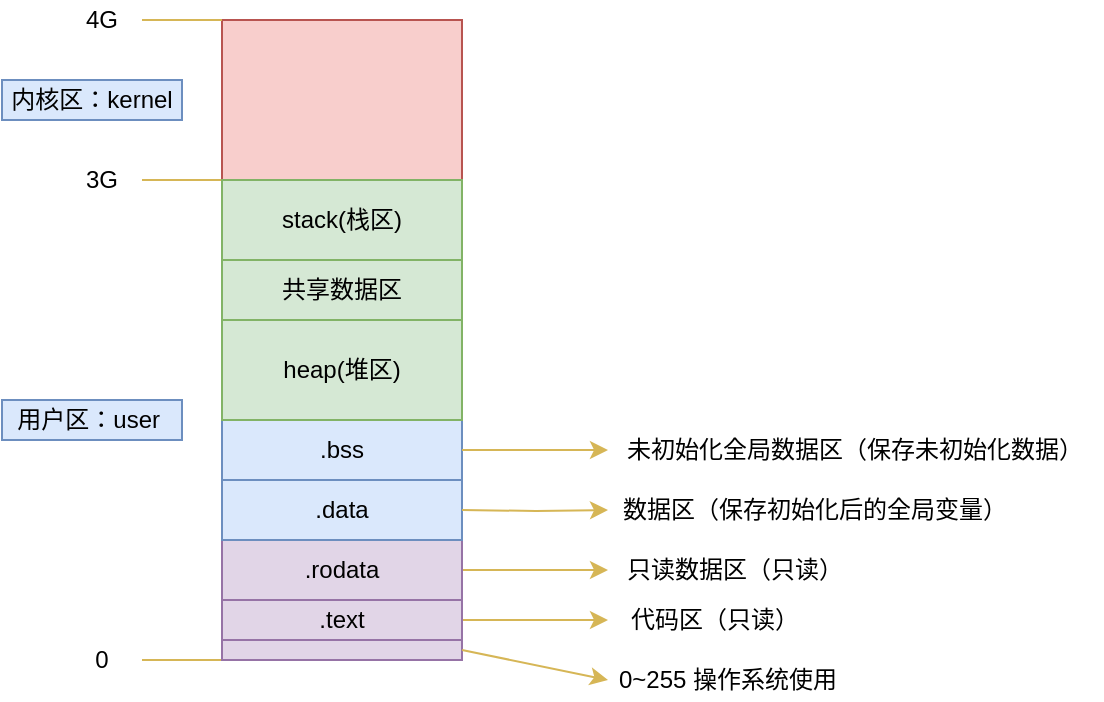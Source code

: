 <mxfile version="12.4.2" type="device" pages="1"><diagram id="_T-xTo1iMWMYpldAdmQB" name="Page-1"><mxGraphModel dx="946" dy="595" grid="1" gridSize="10" guides="1" tooltips="1" connect="1" arrows="1" fold="1" page="1" pageScale="1" pageWidth="827" pageHeight="1169" math="0" shadow="0"><root><mxCell id="0"/><mxCell id="1" parent="0"/><mxCell id="zgMo2pGVbKir34nPxb2e-49" value="" style="rounded=0;whiteSpace=wrap;html=1;fillColor=#f8cecc;strokeColor=#b85450;" vertex="1" parent="1"><mxGeometry x="160" y="40" width="120" height="80" as="geometry"/></mxCell><mxCell id="zgMo2pGVbKir34nPxb2e-52" value="" style="rounded=0;whiteSpace=wrap;html=1;" vertex="1" parent="1"><mxGeometry x="160" y="120" width="120" height="240" as="geometry"/></mxCell><mxCell id="zgMo2pGVbKir34nPxb2e-57" value="内核区：kernel" style="text;html=1;strokeColor=#6c8ebf;fillColor=#dae8fc;align=center;verticalAlign=middle;whiteSpace=wrap;rounded=0;" vertex="1" parent="1"><mxGeometry x="50" y="70" width="90" height="20" as="geometry"/></mxCell><mxCell id="zgMo2pGVbKir34nPxb2e-58" value="" style="endArrow=none;html=1;entryX=0;entryY=0;entryDx=0;entryDy=0;fillColor=#fff2cc;strokeColor=#d6b656;" edge="1" parent="1" source="zgMo2pGVbKir34nPxb2e-53" target="zgMo2pGVbKir34nPxb2e-49"><mxGeometry width="50" height="50" relative="1" as="geometry"><mxPoint x="40" y="40" as="sourcePoint"/><mxPoint x="150" y="50" as="targetPoint"/></mxGeometry></mxCell><mxCell id="zgMo2pGVbKir34nPxb2e-59" value="" style="endArrow=none;html=1;entryX=0;entryY=0;entryDx=0;entryDy=0;fillColor=#fff2cc;strokeColor=#d6b656;" edge="1" parent="1" source="zgMo2pGVbKir34nPxb2e-56"><mxGeometry width="50" height="50" relative="1" as="geometry"><mxPoint x="40" y="120" as="sourcePoint"/><mxPoint x="160" y="120" as="targetPoint"/></mxGeometry></mxCell><mxCell id="zgMo2pGVbKir34nPxb2e-53" value="4G" style="text;html=1;strokeColor=none;fillColor=none;align=center;verticalAlign=middle;whiteSpace=wrap;rounded=0;" vertex="1" parent="1"><mxGeometry x="80" y="30" width="40" height="20" as="geometry"/></mxCell><mxCell id="zgMo2pGVbKir34nPxb2e-56" value="3G" style="text;html=1;strokeColor=none;fillColor=none;align=center;verticalAlign=middle;whiteSpace=wrap;rounded=0;" vertex="1" parent="1"><mxGeometry x="80" y="110" width="40" height="20" as="geometry"/></mxCell><mxCell id="zgMo2pGVbKir34nPxb2e-65" value="" style="endArrow=none;html=1;entryX=0;entryY=0;entryDx=0;entryDy=0;fillColor=#fff2cc;strokeColor=#d6b656;" edge="1" parent="1" source="zgMo2pGVbKir34nPxb2e-66"><mxGeometry width="50" height="50" relative="1" as="geometry"><mxPoint x="40" y="360" as="sourcePoint"/><mxPoint x="160" y="360" as="targetPoint"/></mxGeometry></mxCell><mxCell id="zgMo2pGVbKir34nPxb2e-66" value="0" style="text;html=1;strokeColor=none;fillColor=none;align=center;verticalAlign=middle;whiteSpace=wrap;rounded=0;" vertex="1" parent="1"><mxGeometry x="80" y="350" width="40" height="20" as="geometry"/></mxCell><mxCell id="zgMo2pGVbKir34nPxb2e-67" value="用户区：user&amp;nbsp;" style="text;html=1;strokeColor=#6c8ebf;fillColor=#dae8fc;align=center;verticalAlign=middle;whiteSpace=wrap;rounded=0;" vertex="1" parent="1"><mxGeometry x="50" y="230" width="90" height="20" as="geometry"/></mxCell><mxCell id="zgMo2pGVbKir34nPxb2e-70" value="" style="rounded=0;whiteSpace=wrap;html=1;fillColor=#e1d5e7;strokeColor=#9673a6;" vertex="1" parent="1"><mxGeometry x="160" y="350" width="120" height="10" as="geometry"/></mxCell><mxCell id="zgMo2pGVbKir34nPxb2e-71" value="0~255 操作系统使用" style="text;html=1;strokeColor=none;fillColor=none;align=center;verticalAlign=middle;whiteSpace=wrap;rounded=0;" vertex="1" parent="1"><mxGeometry x="353" y="360" width="120" height="20" as="geometry"/></mxCell><mxCell id="zgMo2pGVbKir34nPxb2e-74" value="" style="endArrow=classic;html=1;exitX=1;exitY=0.5;exitDx=0;exitDy=0;entryX=0;entryY=0.5;entryDx=0;entryDy=0;fillColor=#fff2cc;strokeColor=#d6b656;" edge="1" parent="1" source="zgMo2pGVbKir34nPxb2e-70" target="zgMo2pGVbKir34nPxb2e-71"><mxGeometry width="50" height="50" relative="1" as="geometry"><mxPoint x="470" y="330" as="sourcePoint"/><mxPoint x="520" y="280" as="targetPoint"/></mxGeometry></mxCell><mxCell id="zgMo2pGVbKir34nPxb2e-82" style="edgeStyle=orthogonalEdgeStyle;rounded=0;orthogonalLoop=1;jettySize=auto;html=1;entryX=0;entryY=0.5;entryDx=0;entryDy=0;fillColor=#fff2cc;strokeColor=#d6b656;" edge="1" parent="1" source="zgMo2pGVbKir34nPxb2e-76" target="zgMo2pGVbKir34nPxb2e-77"><mxGeometry relative="1" as="geometry"/></mxCell><mxCell id="zgMo2pGVbKir34nPxb2e-76" value=".text" style="rounded=0;whiteSpace=wrap;html=1;fillColor=#e1d5e7;strokeColor=#9673a6;" vertex="1" parent="1"><mxGeometry x="160" y="330" width="120" height="20" as="geometry"/></mxCell><mxCell id="zgMo2pGVbKir34nPxb2e-77" value="代码区（只读）" style="text;html=1;strokeColor=none;fillColor=none;align=center;verticalAlign=middle;whiteSpace=wrap;rounded=0;" vertex="1" parent="1"><mxGeometry x="353" y="330" width="107" height="20" as="geometry"/></mxCell><mxCell id="zgMo2pGVbKir34nPxb2e-81" style="edgeStyle=orthogonalEdgeStyle;rounded=0;orthogonalLoop=1;jettySize=auto;html=1;fillColor=#fff2cc;strokeColor=#d6b656;" edge="1" parent="1" source="zgMo2pGVbKir34nPxb2e-79" target="zgMo2pGVbKir34nPxb2e-80"><mxGeometry relative="1" as="geometry"/></mxCell><mxCell id="zgMo2pGVbKir34nPxb2e-79" value=".rodata" style="rounded=0;whiteSpace=wrap;html=1;fillColor=#e1d5e7;strokeColor=#9673a6;" vertex="1" parent="1"><mxGeometry x="160" y="300" width="120" height="30" as="geometry"/></mxCell><mxCell id="zgMo2pGVbKir34nPxb2e-80" value="只读数据区（只读）" style="text;html=1;strokeColor=none;fillColor=none;align=center;verticalAlign=middle;whiteSpace=wrap;rounded=0;" vertex="1" parent="1"><mxGeometry x="353" y="305" width="127" height="20" as="geometry"/></mxCell><mxCell id="zgMo2pGVbKir34nPxb2e-85" value=".data" style="rounded=0;whiteSpace=wrap;html=1;fillColor=#dae8fc;strokeColor=#6c8ebf;" vertex="1" parent="1"><mxGeometry x="160" y="270" width="120" height="30" as="geometry"/></mxCell><mxCell id="zgMo2pGVbKir34nPxb2e-86" style="edgeStyle=orthogonalEdgeStyle;rounded=0;orthogonalLoop=1;jettySize=auto;html=1;fillColor=#fff2cc;strokeColor=#d6b656;" edge="1" parent="1" target="zgMo2pGVbKir34nPxb2e-87"><mxGeometry relative="1" as="geometry"><mxPoint x="280" y="285" as="sourcePoint"/></mxGeometry></mxCell><mxCell id="zgMo2pGVbKir34nPxb2e-87" value="数据区（保存初始化后的全局变量）" style="text;html=1;strokeColor=none;fillColor=none;align=center;verticalAlign=middle;whiteSpace=wrap;rounded=0;" vertex="1" parent="1"><mxGeometry x="353" y="275" width="207" height="20" as="geometry"/></mxCell><mxCell id="zgMo2pGVbKir34nPxb2e-88" value=".bss" style="rounded=0;whiteSpace=wrap;html=1;fillColor=#dae8fc;strokeColor=#6c8ebf;" vertex="1" parent="1"><mxGeometry x="160" y="240" width="120" height="30" as="geometry"/></mxCell><mxCell id="zgMo2pGVbKir34nPxb2e-89" style="edgeStyle=orthogonalEdgeStyle;rounded=0;orthogonalLoop=1;jettySize=auto;html=1;exitX=1;exitY=0.5;exitDx=0;exitDy=0;fillColor=#fff2cc;strokeColor=#d6b656;" edge="1" parent="1" target="zgMo2pGVbKir34nPxb2e-90" source="zgMo2pGVbKir34nPxb2e-88"><mxGeometry relative="1" as="geometry"><mxPoint x="320" y="240" as="sourcePoint"/></mxGeometry></mxCell><mxCell id="zgMo2pGVbKir34nPxb2e-90" value="未初始化全局数据区（保存未初始化数据）" style="text;html=1;strokeColor=none;fillColor=none;align=center;verticalAlign=middle;whiteSpace=wrap;rounded=0;" vertex="1" parent="1"><mxGeometry x="353" y="245" width="247" height="20" as="geometry"/></mxCell><mxCell id="zgMo2pGVbKir34nPxb2e-92" value="heap(堆区)" style="rounded=0;whiteSpace=wrap;html=1;fillColor=#d5e8d4;strokeColor=#82b366;" vertex="1" parent="1"><mxGeometry x="160" y="190" width="120" height="50" as="geometry"/></mxCell><mxCell id="zgMo2pGVbKir34nPxb2e-93" value="共享数据区" style="rounded=0;whiteSpace=wrap;html=1;fillColor=#d5e8d4;strokeColor=#82b366;" vertex="1" parent="1"><mxGeometry x="160" y="160" width="120" height="30" as="geometry"/></mxCell><mxCell id="zgMo2pGVbKir34nPxb2e-94" value="stack(栈区)" style="rounded=0;whiteSpace=wrap;html=1;fillColor=#d5e8d4;strokeColor=#82b366;" vertex="1" parent="1"><mxGeometry x="160" y="120" width="120" height="40" as="geometry"/></mxCell></root></mxGraphModel></diagram></mxfile>